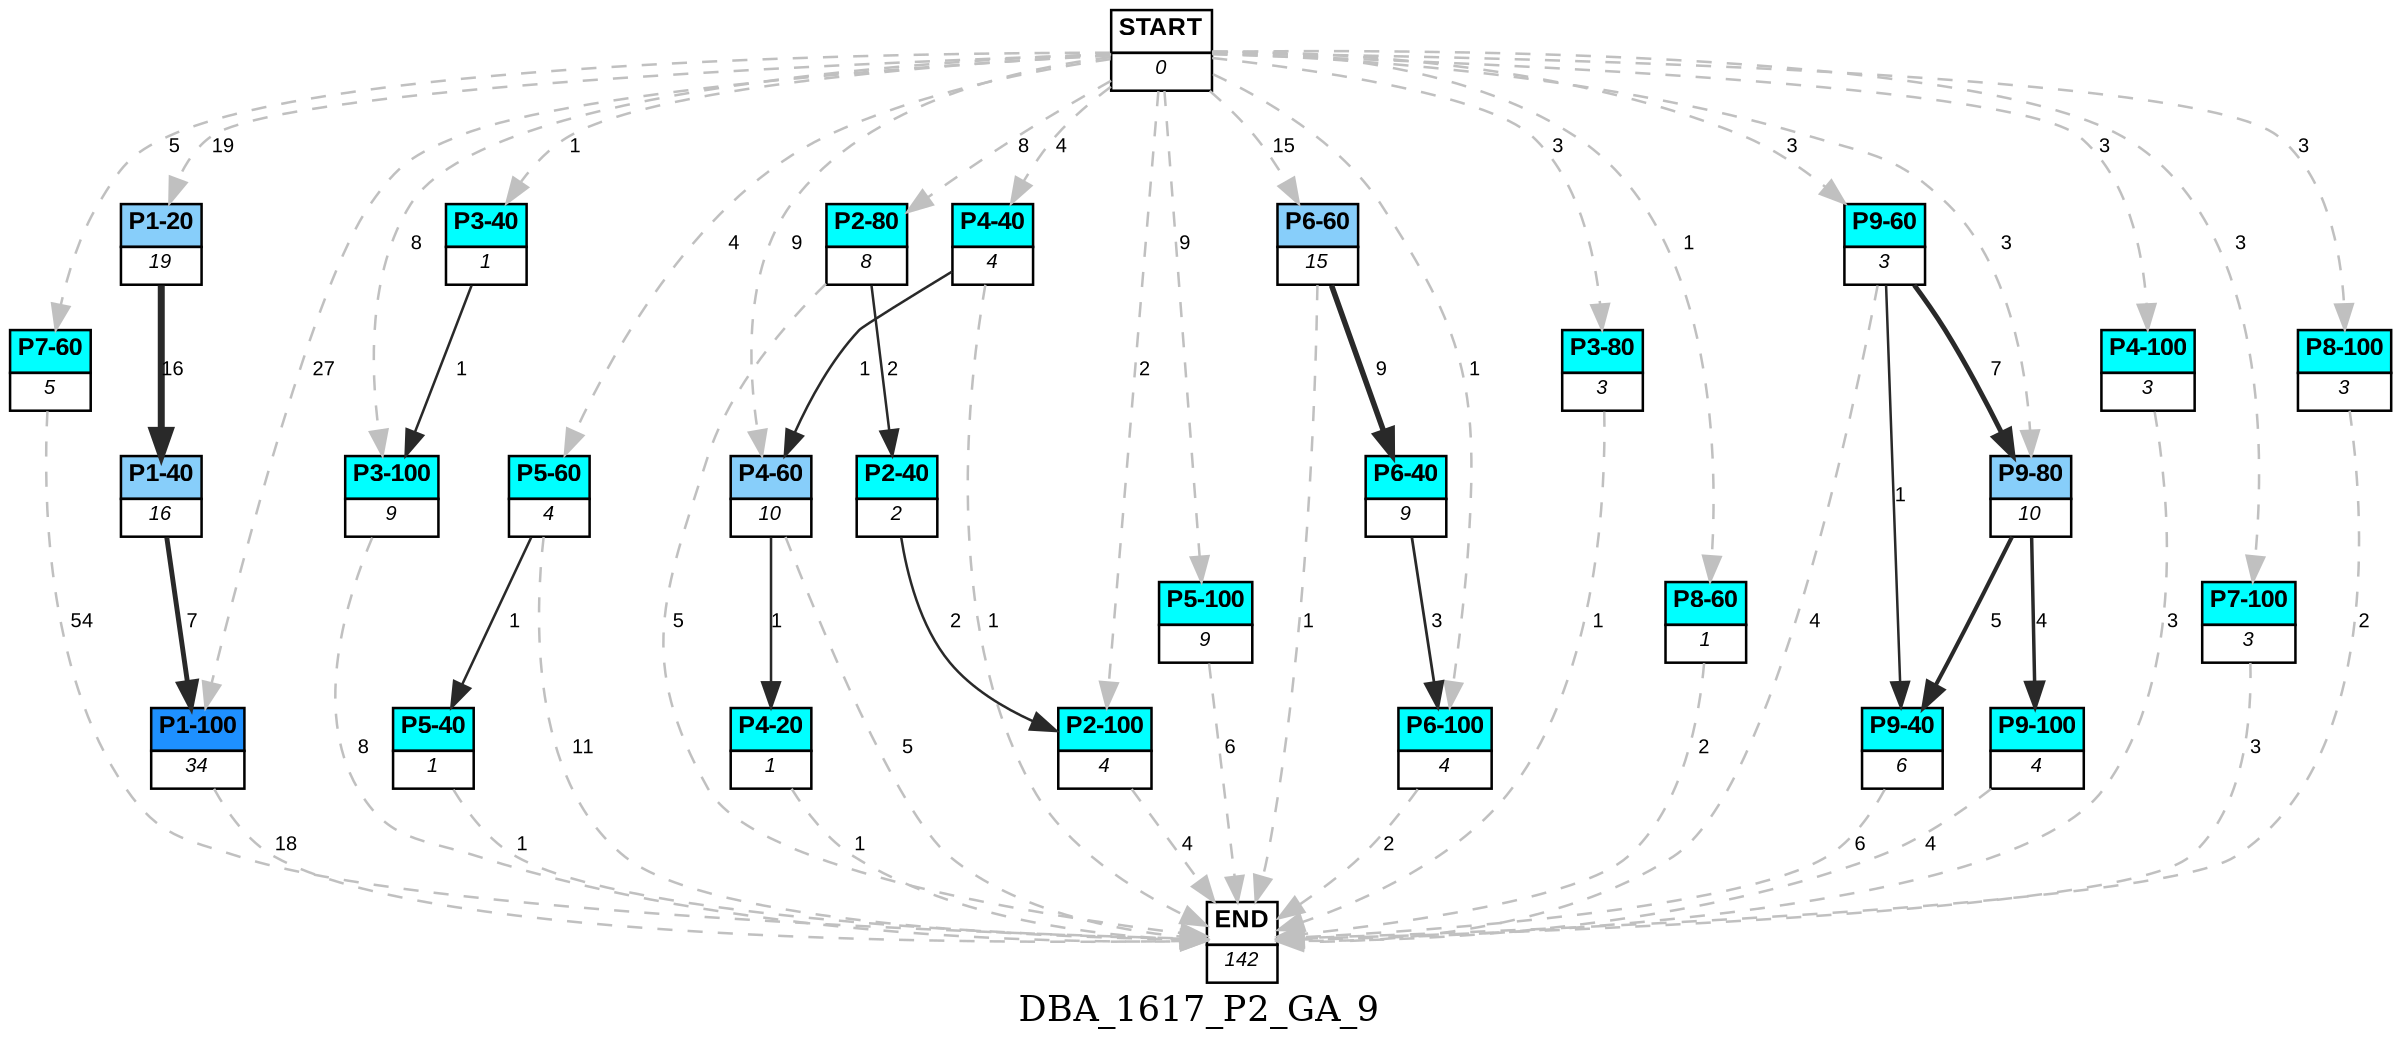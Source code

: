 digraph DBA_1617_P2_GA_9 {
	label=DBA_1617_P2_GA_9;
	dpi = 150
	size="16,11!";
	margin = 0;
"START" [shape=plain, label=<<table border="0" cellborder="1" cellspacing="0"><tr><td bgcolor="white"><FONT face="Arial" POINT-SIZE="10"><b>START</b></FONT></td></tr><tr><td bgcolor="white"><FONT face="Arial" POINT-SIZE="8"><i>0</i></FONT></td></tr></table>>]

"P7-60" [shape=plain, label=<<table border="0" cellborder="1" cellspacing="0"><tr><td bgcolor="aqua"><FONT face="Arial" POINT-SIZE="10"><b>P7-60</b></FONT></td></tr><tr><td bgcolor="white"><FONT face="Arial" POINT-SIZE="8"><i>5</i></FONT></td></tr></table>>]

"P1-20" [shape=plain, label=<<table border="0" cellborder="1" cellspacing="0"><tr><td bgcolor="lightskyblue"><FONT face="Arial" POINT-SIZE="10"><b>P1-20</b></FONT></td></tr><tr><td bgcolor="white"><FONT face="Arial" POINT-SIZE="8"><i>19</i></FONT></td></tr></table>>]

"P1-40" [shape=plain, label=<<table border="0" cellborder="1" cellspacing="0"><tr><td bgcolor="lightskyblue"><FONT face="Arial" POINT-SIZE="10"><b>P1-40</b></FONT></td></tr><tr><td bgcolor="white"><FONT face="Arial" POINT-SIZE="8"><i>16</i></FONT></td></tr></table>>]

"P1-100" [shape=plain, label=<<table border="0" cellborder="1" cellspacing="0"><tr><td bgcolor="dodgerblue"><FONT face="Arial" POINT-SIZE="10"><b>P1-100</b></FONT></td></tr><tr><td bgcolor="white"><FONT face="Arial" POINT-SIZE="8"><i>34</i></FONT></td></tr></table>>]

"P2-80" [shape=plain, label=<<table border="0" cellborder="1" cellspacing="0"><tr><td bgcolor="aqua"><FONT face="Arial" POINT-SIZE="10"><b>P2-80</b></FONT></td></tr><tr><td bgcolor="white"><FONT face="Arial" POINT-SIZE="8"><i>8</i></FONT></td></tr></table>>]

"P3-40" [shape=plain, label=<<table border="0" cellborder="1" cellspacing="0"><tr><td bgcolor="aqua"><FONT face="Arial" POINT-SIZE="10"><b>P3-40</b></FONT></td></tr><tr><td bgcolor="white"><FONT face="Arial" POINT-SIZE="8"><i>1</i></FONT></td></tr></table>>]

"P3-100" [shape=plain, label=<<table border="0" cellborder="1" cellspacing="0"><tr><td bgcolor="aqua"><FONT face="Arial" POINT-SIZE="10"><b>P3-100</b></FONT></td></tr><tr><td bgcolor="white"><FONT face="Arial" POINT-SIZE="8"><i>9</i></FONT></td></tr></table>>]

"P4-60" [shape=plain, label=<<table border="0" cellborder="1" cellspacing="0"><tr><td bgcolor="lightskyblue"><FONT face="Arial" POINT-SIZE="10"><b>P4-60</b></FONT></td></tr><tr><td bgcolor="white"><FONT face="Arial" POINT-SIZE="8"><i>10</i></FONT></td></tr></table>>]

"P5-60" [shape=plain, label=<<table border="0" cellborder="1" cellspacing="0"><tr><td bgcolor="aqua"><FONT face="Arial" POINT-SIZE="10"><b>P5-60</b></FONT></td></tr><tr><td bgcolor="white"><FONT face="Arial" POINT-SIZE="8"><i>4</i></FONT></td></tr></table>>]

"P6-60" [shape=plain, label=<<table border="0" cellborder="1" cellspacing="0"><tr><td bgcolor="lightskyblue"><FONT face="Arial" POINT-SIZE="10"><b>P6-60</b></FONT></td></tr><tr><td bgcolor="white"><FONT face="Arial" POINT-SIZE="8"><i>15</i></FONT></td></tr></table>>]

"P6-40" [shape=plain, label=<<table border="0" cellborder="1" cellspacing="0"><tr><td bgcolor="aqua"><FONT face="Arial" POINT-SIZE="10"><b>P6-40</b></FONT></td></tr><tr><td bgcolor="white"><FONT face="Arial" POINT-SIZE="8"><i>9</i></FONT></td></tr></table>>]

"P4-40" [shape=plain, label=<<table border="0" cellborder="1" cellspacing="0"><tr><td bgcolor="aqua"><FONT face="Arial" POINT-SIZE="10"><b>P4-40</b></FONT></td></tr><tr><td bgcolor="white"><FONT face="Arial" POINT-SIZE="8"><i>4</i></FONT></td></tr></table>>]

"P5-40" [shape=plain, label=<<table border="0" cellborder="1" cellspacing="0"><tr><td bgcolor="aqua"><FONT face="Arial" POINT-SIZE="10"><b>P5-40</b></FONT></td></tr><tr><td bgcolor="white"><FONT face="Arial" POINT-SIZE="8"><i>1</i></FONT></td></tr></table>>]

"P5-100" [shape=plain, label=<<table border="0" cellborder="1" cellspacing="0"><tr><td bgcolor="aqua"><FONT face="Arial" POINT-SIZE="10"><b>P5-100</b></FONT></td></tr><tr><td bgcolor="white"><FONT face="Arial" POINT-SIZE="8"><i>9</i></FONT></td></tr></table>>]

"P3-80" [shape=plain, label=<<table border="0" cellborder="1" cellspacing="0"><tr><td bgcolor="aqua"><FONT face="Arial" POINT-SIZE="10"><b>P3-80</b></FONT></td></tr><tr><td bgcolor="white"><FONT face="Arial" POINT-SIZE="8"><i>3</i></FONT></td></tr></table>>]

"P8-60" [shape=plain, label=<<table border="0" cellborder="1" cellspacing="0"><tr><td bgcolor="aqua"><FONT face="Arial" POINT-SIZE="10"><b>P8-60</b></FONT></td></tr><tr><td bgcolor="white"><FONT face="Arial" POINT-SIZE="8"><i>1</i></FONT></td></tr></table>>]

"P9-60" [shape=plain, label=<<table border="0" cellborder="1" cellspacing="0"><tr><td bgcolor="aqua"><FONT face="Arial" POINT-SIZE="10"><b>P9-60</b></FONT></td></tr><tr><td bgcolor="white"><FONT face="Arial" POINT-SIZE="8"><i>3</i></FONT></td></tr></table>>]

"P4-20" [shape=plain, label=<<table border="0" cellborder="1" cellspacing="0"><tr><td bgcolor="aqua"><FONT face="Arial" POINT-SIZE="10"><b>P4-20</b></FONT></td></tr><tr><td bgcolor="white"><FONT face="Arial" POINT-SIZE="8"><i>1</i></FONT></td></tr></table>>]

"P2-40" [shape=plain, label=<<table border="0" cellborder="1" cellspacing="0"><tr><td bgcolor="aqua"><FONT face="Arial" POINT-SIZE="10"><b>P2-40</b></FONT></td></tr><tr><td bgcolor="white"><FONT face="Arial" POINT-SIZE="8"><i>2</i></FONT></td></tr></table>>]

"P2-100" [shape=plain, label=<<table border="0" cellborder="1" cellspacing="0"><tr><td bgcolor="aqua"><FONT face="Arial" POINT-SIZE="10"><b>P2-100</b></FONT></td></tr><tr><td bgcolor="white"><FONT face="Arial" POINT-SIZE="8"><i>4</i></FONT></td></tr></table>>]

"P4-100" [shape=plain, label=<<table border="0" cellborder="1" cellspacing="0"><tr><td bgcolor="aqua"><FONT face="Arial" POINT-SIZE="10"><b>P4-100</b></FONT></td></tr><tr><td bgcolor="white"><FONT face="Arial" POINT-SIZE="8"><i>3</i></FONT></td></tr></table>>]

"P7-100" [shape=plain, label=<<table border="0" cellborder="1" cellspacing="0"><tr><td bgcolor="aqua"><FONT face="Arial" POINT-SIZE="10"><b>P7-100</b></FONT></td></tr><tr><td bgcolor="white"><FONT face="Arial" POINT-SIZE="8"><i>3</i></FONT></td></tr></table>>]

"P8-100" [shape=plain, label=<<table border="0" cellborder="1" cellspacing="0"><tr><td bgcolor="aqua"><FONT face="Arial" POINT-SIZE="10"><b>P8-100</b></FONT></td></tr><tr><td bgcolor="white"><FONT face="Arial" POINT-SIZE="8"><i>3</i></FONT></td></tr></table>>]

"P9-80" [shape=plain, label=<<table border="0" cellborder="1" cellspacing="0"><tr><td bgcolor="lightskyblue"><FONT face="Arial" POINT-SIZE="10"><b>P9-80</b></FONT></td></tr><tr><td bgcolor="white"><FONT face="Arial" POINT-SIZE="8"><i>10</i></FONT></td></tr></table>>]

"P9-40" [shape=plain, label=<<table border="0" cellborder="1" cellspacing="0"><tr><td bgcolor="aqua"><FONT face="Arial" POINT-SIZE="10"><b>P9-40</b></FONT></td></tr><tr><td bgcolor="white"><FONT face="Arial" POINT-SIZE="8"><i>6</i></FONT></td></tr></table>>]

"P6-100" [shape=plain, label=<<table border="0" cellborder="1" cellspacing="0"><tr><td bgcolor="aqua"><FONT face="Arial" POINT-SIZE="10"><b>P6-100</b></FONT></td></tr><tr><td bgcolor="white"><FONT face="Arial" POINT-SIZE="8"><i>4</i></FONT></td></tr></table>>]

"P9-100" [shape=plain, label=<<table border="0" cellborder="1" cellspacing="0"><tr><td bgcolor="aqua"><FONT face="Arial" POINT-SIZE="10"><b>P9-100</b></FONT></td></tr><tr><td bgcolor="white"><FONT face="Arial" POINT-SIZE="8"><i>4</i></FONT></td></tr></table>>]

"END" [shape=plain, label=<<table border="0" cellborder="1" cellspacing="0"><tr><td bgcolor="white"><FONT face="Arial" POINT-SIZE="10"><b>END</b></FONT></td></tr><tr><td bgcolor="white"><FONT face="Arial" POINT-SIZE="8"><i>142</i></FONT></td></tr></table>>]

"START" -> "P7-60" [ style = dashed color=grey label ="5" labelfloat=false fontname="Arial" fontsize=8]

"START" -> "P1-20" [ style = dashed color=grey label ="19" labelfloat=false fontname="Arial" fontsize=8]

"START" -> "P1-100" [ style = dashed color=grey label ="27" labelfloat=false fontname="Arial" fontsize=8]

"START" -> "P2-80" [ style = dashed color=grey label ="8" labelfloat=false fontname="Arial" fontsize=8]

"START" -> "P3-40" [ style = dashed color=grey label ="1" labelfloat=false fontname="Arial" fontsize=8]

"START" -> "P3-100" [ style = dashed color=grey label ="8" labelfloat=false fontname="Arial" fontsize=8]

"START" -> "P4-60" [ style = dashed color=grey label ="9" labelfloat=false fontname="Arial" fontsize=8]

"START" -> "P5-60" [ style = dashed color=grey label ="4" labelfloat=false fontname="Arial" fontsize=8]

"START" -> "P6-60" [ style = dashed color=grey label ="15" labelfloat=false fontname="Arial" fontsize=8]

"START" -> "P4-40" [ style = dashed color=grey label ="4" labelfloat=false fontname="Arial" fontsize=8]

"START" -> "P5-100" [ style = dashed color=grey label ="9" labelfloat=false fontname="Arial" fontsize=8]

"START" -> "P3-80" [ style = dashed color=grey label ="3" labelfloat=false fontname="Arial" fontsize=8]

"START" -> "P8-60" [ style = dashed color=grey label ="1" labelfloat=false fontname="Arial" fontsize=8]

"START" -> "P9-60" [ style = dashed color=grey label ="3" labelfloat=false fontname="Arial" fontsize=8]

"START" -> "P2-100" [ style = dashed color=grey label ="2" labelfloat=false fontname="Arial" fontsize=8]

"START" -> "P4-100" [ style = dashed color=grey label ="3" labelfloat=false fontname="Arial" fontsize=8]

"START" -> "P7-100" [ style = dashed color=grey label ="3" labelfloat=false fontname="Arial" fontsize=8]

"START" -> "P8-100" [ style = dashed color=grey label ="3" labelfloat=false fontname="Arial" fontsize=8]

"START" -> "P9-80" [ style = dashed color=grey label ="3" labelfloat=false fontname="Arial" fontsize=8]

"START" -> "P6-100" [ style = dashed color=grey label ="1" labelfloat=false fontname="Arial" fontsize=8]

"P7-60" -> "END" [ style = dashed color=grey label ="54" labelfloat=false fontname="Arial" fontsize=8]

"P1-20" -> "P1-40" [ color=grey16 penwidth = "2.77258872223978"label ="16" labelfloat=false fontname="Arial" fontsize=8]

"P1-40" -> "P1-100" [ color=grey16 penwidth = "1.94591014905531"label ="7" labelfloat=false fontname="Arial" fontsize=8]

"P1-100" -> "END" [ style = dashed color=grey label ="18" labelfloat=false fontname="Arial" fontsize=8]

"P2-80" -> "P2-40" [ color=grey16 penwidth = "1"label ="2" labelfloat=false fontname="Arial" fontsize=8]

"P2-80" -> "END" [ style = dashed color=grey label ="5" labelfloat=false fontname="Arial" fontsize=8]

"P3-40" -> "P3-100" [ color=grey16 penwidth = "1"label ="1" labelfloat=false fontname="Arial" fontsize=8]

"P3-100" -> "END" [ style = dashed color=grey label ="8" labelfloat=false fontname="Arial" fontsize=8]

"P4-60" -> "P4-20" [ color=grey16 penwidth = "1"label ="1" labelfloat=false fontname="Arial" fontsize=8]

"P4-60" -> "END" [ style = dashed color=grey label ="5" labelfloat=false fontname="Arial" fontsize=8]

"P5-60" -> "P5-40" [ color=grey16 penwidth = "1"label ="1" labelfloat=false fontname="Arial" fontsize=8]

"P5-60" -> "END" [ style = dashed color=grey label ="11" labelfloat=false fontname="Arial" fontsize=8]

"P6-60" -> "P6-40" [ color=grey16 penwidth = "2.19722457733622"label ="9" labelfloat=false fontname="Arial" fontsize=8]

"P6-60" -> "END" [ style = dashed color=grey label ="1" labelfloat=false fontname="Arial" fontsize=8]

"P6-40" -> "P6-100" [ color=grey16 penwidth = "1.09861228866811"label ="3" labelfloat=false fontname="Arial" fontsize=8]

"P4-40" -> "P4-60" [ color=grey16 penwidth = "1"label ="1" labelfloat=false fontname="Arial" fontsize=8]

"P4-40" -> "END" [ style = dashed color=grey label ="1" labelfloat=false fontname="Arial" fontsize=8]

"P5-40" -> "END" [ style = dashed color=grey label ="1" labelfloat=false fontname="Arial" fontsize=8]

"P5-100" -> "END" [ style = dashed color=grey label ="6" labelfloat=false fontname="Arial" fontsize=8]

"P3-80" -> "END" [ style = dashed color=grey label ="1" labelfloat=false fontname="Arial" fontsize=8]

"P8-60" -> "END" [ style = dashed color=grey label ="2" labelfloat=false fontname="Arial" fontsize=8]

"P9-60" -> "P9-80" [ color=grey16 penwidth = "1.94591014905531"label ="7" labelfloat=false fontname="Arial" fontsize=8]

"P9-60" -> "P9-40" [ color=grey16 penwidth = "1"label ="1" labelfloat=false fontname="Arial" fontsize=8]

"P9-60" -> "END" [ style = dashed color=grey label ="4" labelfloat=false fontname="Arial" fontsize=8]

"P4-20" -> "END" [ style = dashed color=grey label ="1" labelfloat=false fontname="Arial" fontsize=8]

"P2-40" -> "P2-100" [ color=grey16 penwidth = "1"label ="2" labelfloat=false fontname="Arial" fontsize=8]

"P2-100" -> "END" [ style = dashed color=grey label ="4" labelfloat=false fontname="Arial" fontsize=8]

"P4-100" -> "END" [ style = dashed color=grey label ="3" labelfloat=false fontname="Arial" fontsize=8]

"P7-100" -> "END" [ style = dashed color=grey label ="3" labelfloat=false fontname="Arial" fontsize=8]

"P8-100" -> "END" [ style = dashed color=grey label ="2" labelfloat=false fontname="Arial" fontsize=8]

"P9-80" -> "P9-40" [ color=grey16 penwidth = "1.6094379124341"label ="5" labelfloat=false fontname="Arial" fontsize=8]

"P9-80" -> "P9-100" [ color=grey16 penwidth = "1.38629436111989"label ="4" labelfloat=false fontname="Arial" fontsize=8]

"P9-40" -> "END" [ style = dashed color=grey label ="6" labelfloat=false fontname="Arial" fontsize=8]

"P6-100" -> "END" [ style = dashed color=grey label ="2" labelfloat=false fontname="Arial" fontsize=8]

"P9-100" -> "END" [ style = dashed color=grey label ="4" labelfloat=false fontname="Arial" fontsize=8]

}
